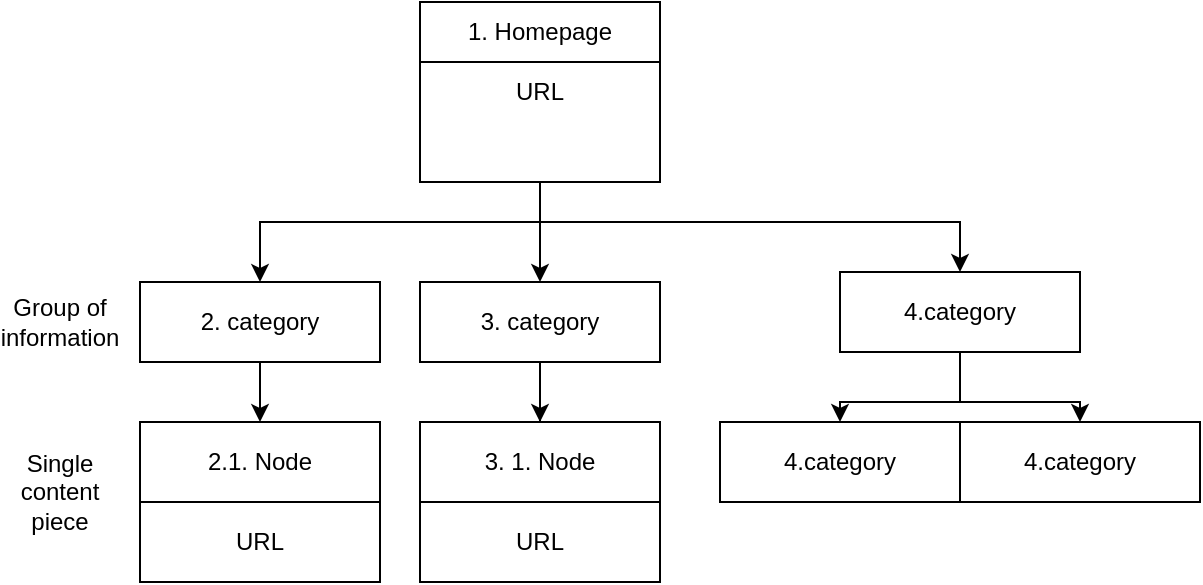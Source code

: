 <mxfile version="20.5.0" type="github">
  <diagram id="0uAz99eKMJNXKcXDl2yh" name="Page-1">
    <mxGraphModel dx="830" dy="620" grid="1" gridSize="10" guides="1" tooltips="1" connect="1" arrows="1" fold="1" page="1" pageScale="1" pageWidth="827" pageHeight="1169" math="0" shadow="0">
      <root>
        <mxCell id="0" />
        <mxCell id="1" parent="0" />
        <mxCell id="5NBuqg2_A_mSfcLsjchL-4" style="edgeStyle=orthogonalEdgeStyle;rounded=0;orthogonalLoop=1;jettySize=auto;html=1;" edge="1" parent="1" source="5NBuqg2_A_mSfcLsjchL-1" target="5NBuqg2_A_mSfcLsjchL-3">
          <mxGeometry relative="1" as="geometry">
            <Array as="points">
              <mxPoint x="390" y="150" />
              <mxPoint x="250" y="150" />
            </Array>
          </mxGeometry>
        </mxCell>
        <mxCell id="5NBuqg2_A_mSfcLsjchL-10" style="edgeStyle=orthogonalEdgeStyle;rounded=0;orthogonalLoop=1;jettySize=auto;html=1;" edge="1" parent="1" source="5NBuqg2_A_mSfcLsjchL-1" target="5NBuqg2_A_mSfcLsjchL-9">
          <mxGeometry relative="1" as="geometry" />
        </mxCell>
        <mxCell id="5NBuqg2_A_mSfcLsjchL-12" style="edgeStyle=orthogonalEdgeStyle;rounded=0;orthogonalLoop=1;jettySize=auto;html=1;entryX=0.5;entryY=0;entryDx=0;entryDy=0;" edge="1" parent="1" source="5NBuqg2_A_mSfcLsjchL-1" target="5NBuqg2_A_mSfcLsjchL-11">
          <mxGeometry relative="1" as="geometry">
            <Array as="points">
              <mxPoint x="390" y="150" />
              <mxPoint x="600" y="150" />
            </Array>
          </mxGeometry>
        </mxCell>
        <mxCell id="5NBuqg2_A_mSfcLsjchL-1" value="URL" style="rounded=0;whiteSpace=wrap;html=1;" vertex="1" parent="1">
          <mxGeometry x="330" y="40" width="120" height="90" as="geometry" />
        </mxCell>
        <mxCell id="5NBuqg2_A_mSfcLsjchL-2" value="1. Homepage" style="rounded=0;whiteSpace=wrap;html=1;" vertex="1" parent="1">
          <mxGeometry x="330" y="40" width="120" height="30" as="geometry" />
        </mxCell>
        <mxCell id="5NBuqg2_A_mSfcLsjchL-6" style="edgeStyle=orthogonalEdgeStyle;rounded=0;orthogonalLoop=1;jettySize=auto;html=1;entryX=0.5;entryY=0;entryDx=0;entryDy=0;" edge="1" parent="1" source="5NBuqg2_A_mSfcLsjchL-3" target="5NBuqg2_A_mSfcLsjchL-5">
          <mxGeometry relative="1" as="geometry" />
        </mxCell>
        <mxCell id="5NBuqg2_A_mSfcLsjchL-3" value="2. category" style="rounded=0;whiteSpace=wrap;html=1;" vertex="1" parent="1">
          <mxGeometry x="190" y="180" width="120" height="40" as="geometry" />
        </mxCell>
        <mxCell id="5NBuqg2_A_mSfcLsjchL-25" style="edgeStyle=orthogonalEdgeStyle;rounded=0;orthogonalLoop=1;jettySize=auto;html=1;" edge="1" parent="1" source="5NBuqg2_A_mSfcLsjchL-5" target="5NBuqg2_A_mSfcLsjchL-24">
          <mxGeometry relative="1" as="geometry" />
        </mxCell>
        <mxCell id="5NBuqg2_A_mSfcLsjchL-5" value="2.1. Node" style="rounded=0;whiteSpace=wrap;html=1;" vertex="1" parent="1">
          <mxGeometry x="190" y="250" width="120" height="40" as="geometry" />
        </mxCell>
        <mxCell id="5NBuqg2_A_mSfcLsjchL-7" value="Group of information" style="text;html=1;strokeColor=none;fillColor=none;align=center;verticalAlign=middle;whiteSpace=wrap;rounded=0;" vertex="1" parent="1">
          <mxGeometry x="120" y="185" width="60" height="30" as="geometry" />
        </mxCell>
        <mxCell id="5NBuqg2_A_mSfcLsjchL-8" value="Single content piece" style="text;html=1;strokeColor=none;fillColor=none;align=center;verticalAlign=middle;whiteSpace=wrap;rounded=0;" vertex="1" parent="1">
          <mxGeometry x="120" y="270" width="60" height="30" as="geometry" />
        </mxCell>
        <mxCell id="5NBuqg2_A_mSfcLsjchL-14" style="edgeStyle=orthogonalEdgeStyle;rounded=0;orthogonalLoop=1;jettySize=auto;html=1;" edge="1" parent="1" source="5NBuqg2_A_mSfcLsjchL-9" target="5NBuqg2_A_mSfcLsjchL-13">
          <mxGeometry relative="1" as="geometry" />
        </mxCell>
        <mxCell id="5NBuqg2_A_mSfcLsjchL-9" value="3. category" style="rounded=0;whiteSpace=wrap;html=1;" vertex="1" parent="1">
          <mxGeometry x="330" y="180" width="120" height="40" as="geometry" />
        </mxCell>
        <mxCell id="5NBuqg2_A_mSfcLsjchL-21" style="edgeStyle=orthogonalEdgeStyle;rounded=0;orthogonalLoop=1;jettySize=auto;html=1;" edge="1" parent="1" source="5NBuqg2_A_mSfcLsjchL-11" target="5NBuqg2_A_mSfcLsjchL-20">
          <mxGeometry relative="1" as="geometry">
            <Array as="points">
              <mxPoint x="600" y="240" />
              <mxPoint x="540" y="240" />
            </Array>
          </mxGeometry>
        </mxCell>
        <mxCell id="5NBuqg2_A_mSfcLsjchL-23" style="edgeStyle=orthogonalEdgeStyle;rounded=0;orthogonalLoop=1;jettySize=auto;html=1;" edge="1" parent="1" source="5NBuqg2_A_mSfcLsjchL-11" target="5NBuqg2_A_mSfcLsjchL-22">
          <mxGeometry relative="1" as="geometry">
            <Array as="points">
              <mxPoint x="600" y="240" />
              <mxPoint x="660" y="240" />
            </Array>
          </mxGeometry>
        </mxCell>
        <mxCell id="5NBuqg2_A_mSfcLsjchL-11" value="4.category" style="rounded=0;whiteSpace=wrap;html=1;" vertex="1" parent="1">
          <mxGeometry x="540" y="175" width="120" height="40" as="geometry" />
        </mxCell>
        <mxCell id="5NBuqg2_A_mSfcLsjchL-19" style="edgeStyle=orthogonalEdgeStyle;rounded=0;orthogonalLoop=1;jettySize=auto;html=1;" edge="1" parent="1" source="5NBuqg2_A_mSfcLsjchL-13" target="5NBuqg2_A_mSfcLsjchL-18">
          <mxGeometry relative="1" as="geometry" />
        </mxCell>
        <mxCell id="5NBuqg2_A_mSfcLsjchL-13" value="3. 1. Node" style="rounded=0;whiteSpace=wrap;html=1;" vertex="1" parent="1">
          <mxGeometry x="330" y="250" width="120" height="40" as="geometry" />
        </mxCell>
        <mxCell id="5NBuqg2_A_mSfcLsjchL-17" value="" style="edgeStyle=orthogonalEdgeStyle;rounded=0;orthogonalLoop=1;jettySize=auto;html=1;endArrow=none;" edge="1" parent="1" source="5NBuqg2_A_mSfcLsjchL-9" target="5NBuqg2_A_mSfcLsjchL-13">
          <mxGeometry relative="1" as="geometry">
            <mxPoint x="390" y="220" as="sourcePoint" />
            <mxPoint x="390" y="300" as="targetPoint" />
          </mxGeometry>
        </mxCell>
        <mxCell id="5NBuqg2_A_mSfcLsjchL-18" value="URL" style="rounded=0;whiteSpace=wrap;html=1;" vertex="1" parent="1">
          <mxGeometry x="330" y="290" width="120" height="40" as="geometry" />
        </mxCell>
        <mxCell id="5NBuqg2_A_mSfcLsjchL-20" value="4.category" style="rounded=0;whiteSpace=wrap;html=1;" vertex="1" parent="1">
          <mxGeometry x="480" y="250" width="120" height="40" as="geometry" />
        </mxCell>
        <mxCell id="5NBuqg2_A_mSfcLsjchL-22" value="4.category" style="rounded=0;whiteSpace=wrap;html=1;" vertex="1" parent="1">
          <mxGeometry x="600" y="250" width="120" height="40" as="geometry" />
        </mxCell>
        <mxCell id="5NBuqg2_A_mSfcLsjchL-24" value="URL" style="rounded=0;whiteSpace=wrap;html=1;" vertex="1" parent="1">
          <mxGeometry x="190" y="290" width="120" height="40" as="geometry" />
        </mxCell>
      </root>
    </mxGraphModel>
  </diagram>
</mxfile>
